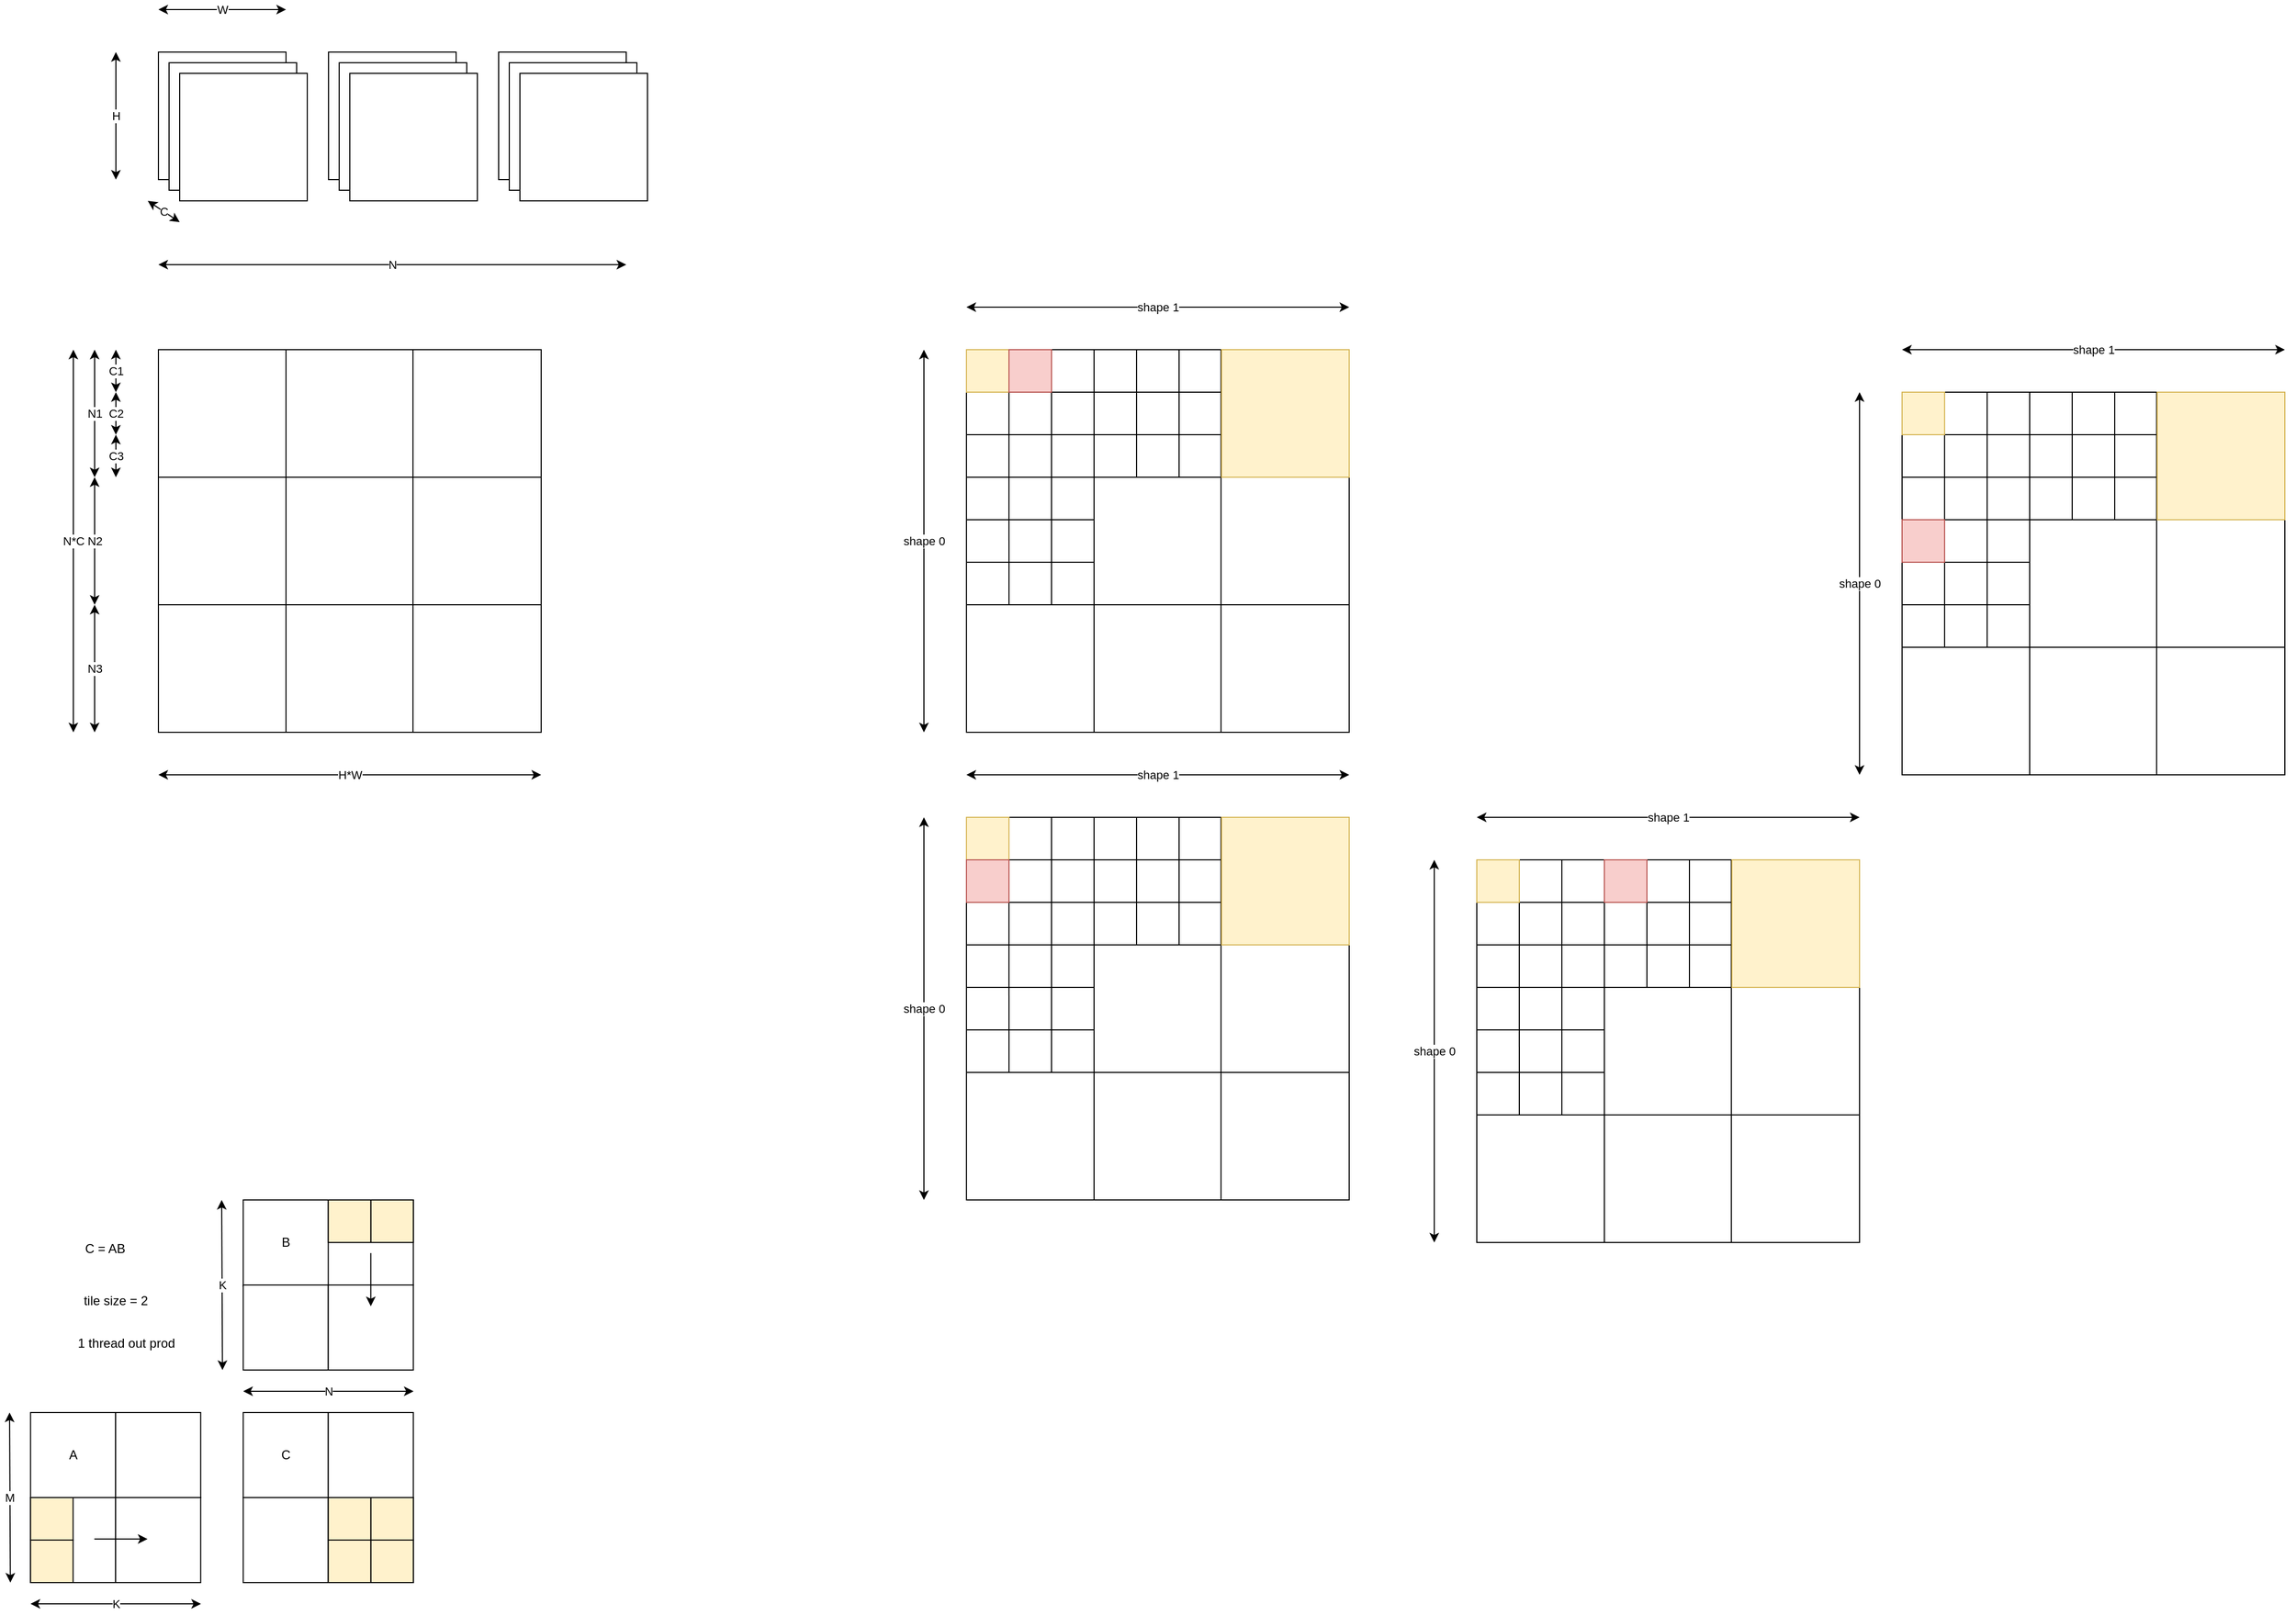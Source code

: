 <mxfile version="24.7.6">
  <diagram name="Page-1" id="Y0RpeH6Es4vmq0wVCik8">
    <mxGraphModel dx="1518" dy="708" grid="1" gridSize="10" guides="1" tooltips="1" connect="1" arrows="1" fold="1" page="1" pageScale="1" pageWidth="827" pageHeight="1169" math="0" shadow="0">
      <root>
        <mxCell id="0" />
        <mxCell id="1" parent="0" />
        <mxCell id="5gfJsL5LL4kJKm2D7V63-10" value="" style="rounded=0;whiteSpace=wrap;html=1;" parent="1" vertex="1">
          <mxGeometry x="160" y="120" width="120" height="120" as="geometry" />
        </mxCell>
        <mxCell id="5gfJsL5LL4kJKm2D7V63-11" value="" style="rounded=0;whiteSpace=wrap;html=1;" parent="1" vertex="1">
          <mxGeometry x="170" y="130" width="120" height="120" as="geometry" />
        </mxCell>
        <mxCell id="5gfJsL5LL4kJKm2D7V63-12" value="" style="rounded=0;whiteSpace=wrap;html=1;" parent="1" vertex="1">
          <mxGeometry x="180" y="140" width="120" height="120" as="geometry" />
        </mxCell>
        <mxCell id="5gfJsL5LL4kJKm2D7V63-13" value="" style="rounded=0;whiteSpace=wrap;html=1;" parent="1" vertex="1">
          <mxGeometry x="320" y="120" width="120" height="120" as="geometry" />
        </mxCell>
        <mxCell id="5gfJsL5LL4kJKm2D7V63-14" value="" style="rounded=0;whiteSpace=wrap;html=1;" parent="1" vertex="1">
          <mxGeometry x="330" y="130" width="120" height="120" as="geometry" />
        </mxCell>
        <mxCell id="5gfJsL5LL4kJKm2D7V63-15" value="" style="rounded=0;whiteSpace=wrap;html=1;" parent="1" vertex="1">
          <mxGeometry x="340" y="140" width="120" height="120" as="geometry" />
        </mxCell>
        <mxCell id="5gfJsL5LL4kJKm2D7V63-16" value="" style="rounded=0;whiteSpace=wrap;html=1;" parent="1" vertex="1">
          <mxGeometry x="480" y="120" width="120" height="120" as="geometry" />
        </mxCell>
        <mxCell id="5gfJsL5LL4kJKm2D7V63-17" value="" style="rounded=0;whiteSpace=wrap;html=1;" parent="1" vertex="1">
          <mxGeometry x="490" y="130" width="120" height="120" as="geometry" />
        </mxCell>
        <mxCell id="5gfJsL5LL4kJKm2D7V63-18" value="" style="rounded=0;whiteSpace=wrap;html=1;" parent="1" vertex="1">
          <mxGeometry x="500" y="140" width="120" height="120" as="geometry" />
        </mxCell>
        <mxCell id="5gfJsL5LL4kJKm2D7V63-19" value="N" style="endArrow=classic;startArrow=classic;html=1;rounded=0;" parent="1" edge="1">
          <mxGeometry width="50" height="50" relative="1" as="geometry">
            <mxPoint x="160" y="320" as="sourcePoint" />
            <mxPoint x="600" y="320" as="targetPoint" />
          </mxGeometry>
        </mxCell>
        <mxCell id="5gfJsL5LL4kJKm2D7V63-20" value="C" style="endArrow=classic;startArrow=classic;html=1;rounded=0;" parent="1" edge="1">
          <mxGeometry width="50" height="50" relative="1" as="geometry">
            <mxPoint x="180" y="280" as="sourcePoint" />
            <mxPoint x="150" y="260" as="targetPoint" />
          </mxGeometry>
        </mxCell>
        <mxCell id="5gfJsL5LL4kJKm2D7V63-21" value="H" style="endArrow=classic;startArrow=classic;html=1;rounded=0;" parent="1" edge="1">
          <mxGeometry width="50" height="50" relative="1" as="geometry">
            <mxPoint x="120" y="240" as="sourcePoint" />
            <mxPoint x="120" y="120" as="targetPoint" />
          </mxGeometry>
        </mxCell>
        <mxCell id="5gfJsL5LL4kJKm2D7V63-27" value="W" style="endArrow=classic;startArrow=classic;html=1;rounded=0;" parent="1" edge="1">
          <mxGeometry width="50" height="50" relative="1" as="geometry">
            <mxPoint x="160" y="80" as="sourcePoint" />
            <mxPoint x="280" y="80" as="targetPoint" />
          </mxGeometry>
        </mxCell>
        <mxCell id="5gfJsL5LL4kJKm2D7V63-29" value="" style="rounded=0;whiteSpace=wrap;html=1;" parent="1" vertex="1">
          <mxGeometry x="160" y="400" width="360" height="360" as="geometry" />
        </mxCell>
        <mxCell id="5gfJsL5LL4kJKm2D7V63-32" value="" style="endArrow=none;html=1;rounded=0;" parent="1" edge="1">
          <mxGeometry width="50" height="50" relative="1" as="geometry">
            <mxPoint x="280" y="760" as="sourcePoint" />
            <mxPoint x="280" y="400" as="targetPoint" />
          </mxGeometry>
        </mxCell>
        <mxCell id="5gfJsL5LL4kJKm2D7V63-33" value="" style="endArrow=none;html=1;rounded=0;" parent="1" edge="1">
          <mxGeometry width="50" height="50" relative="1" as="geometry">
            <mxPoint x="399.41" y="760" as="sourcePoint" />
            <mxPoint x="399.41" y="400" as="targetPoint" />
          </mxGeometry>
        </mxCell>
        <mxCell id="5gfJsL5LL4kJKm2D7V63-34" value="" style="endArrow=none;html=1;rounded=0;" parent="1" edge="1">
          <mxGeometry width="50" height="50" relative="1" as="geometry">
            <mxPoint x="160" y="520" as="sourcePoint" />
            <mxPoint x="520" y="520" as="targetPoint" />
          </mxGeometry>
        </mxCell>
        <mxCell id="5gfJsL5LL4kJKm2D7V63-35" value="" style="endArrow=none;html=1;rounded=0;" parent="1" edge="1">
          <mxGeometry width="50" height="50" relative="1" as="geometry">
            <mxPoint x="160" y="640" as="sourcePoint" />
            <mxPoint x="520" y="640" as="targetPoint" />
          </mxGeometry>
        </mxCell>
        <mxCell id="5gfJsL5LL4kJKm2D7V63-36" value="N*C" style="endArrow=classic;startArrow=classic;html=1;rounded=0;" parent="1" edge="1">
          <mxGeometry width="50" height="50" relative="1" as="geometry">
            <mxPoint x="80" y="760" as="sourcePoint" />
            <mxPoint x="80" y="400" as="targetPoint" />
          </mxGeometry>
        </mxCell>
        <mxCell id="5gfJsL5LL4kJKm2D7V63-38" value="H*W" style="endArrow=classic;startArrow=classic;html=1;rounded=0;" parent="1" edge="1">
          <mxGeometry width="50" height="50" relative="1" as="geometry">
            <mxPoint x="160" y="800" as="sourcePoint" />
            <mxPoint x="520" y="800" as="targetPoint" />
          </mxGeometry>
        </mxCell>
        <mxCell id="5gfJsL5LL4kJKm2D7V63-40" value="N1" style="endArrow=classic;startArrow=classic;html=1;rounded=0;" parent="1" edge="1">
          <mxGeometry width="50" height="50" relative="1" as="geometry">
            <mxPoint x="100" y="520" as="sourcePoint" />
            <mxPoint x="100" y="400" as="targetPoint" />
          </mxGeometry>
        </mxCell>
        <mxCell id="5gfJsL5LL4kJKm2D7V63-41" value="C1" style="endArrow=classic;startArrow=classic;html=1;rounded=0;" parent="1" edge="1">
          <mxGeometry width="50" height="50" relative="1" as="geometry">
            <mxPoint x="120" y="440" as="sourcePoint" />
            <mxPoint x="120" y="400" as="targetPoint" />
          </mxGeometry>
        </mxCell>
        <mxCell id="5gfJsL5LL4kJKm2D7V63-42" value="C2" style="endArrow=classic;startArrow=classic;html=1;rounded=0;" parent="1" edge="1">
          <mxGeometry width="50" height="50" relative="1" as="geometry">
            <mxPoint x="120" y="480" as="sourcePoint" />
            <mxPoint x="120" y="440" as="targetPoint" />
          </mxGeometry>
        </mxCell>
        <mxCell id="5gfJsL5LL4kJKm2D7V63-43" value="C3" style="endArrow=classic;startArrow=classic;html=1;rounded=0;" parent="1" edge="1">
          <mxGeometry width="50" height="50" relative="1" as="geometry">
            <mxPoint x="120" y="520" as="sourcePoint" />
            <mxPoint x="120" y="480" as="targetPoint" />
          </mxGeometry>
        </mxCell>
        <mxCell id="5gfJsL5LL4kJKm2D7V63-44" value="N2" style="endArrow=classic;startArrow=classic;html=1;rounded=0;" parent="1" edge="1">
          <mxGeometry width="50" height="50" relative="1" as="geometry">
            <mxPoint x="100" y="640" as="sourcePoint" />
            <mxPoint x="100" y="520" as="targetPoint" />
          </mxGeometry>
        </mxCell>
        <mxCell id="5gfJsL5LL4kJKm2D7V63-45" value="N3" style="endArrow=classic;startArrow=classic;html=1;rounded=0;" parent="1" edge="1">
          <mxGeometry width="50" height="50" relative="1" as="geometry">
            <mxPoint x="100" y="760" as="sourcePoint" />
            <mxPoint x="100" y="640" as="targetPoint" />
            <mxPoint as="offset" />
          </mxGeometry>
        </mxCell>
        <mxCell id="5LO4a_pjl5MqXzfJr9-C-6" value="" style="rounded=0;whiteSpace=wrap;html=1;" parent="1" vertex="1">
          <mxGeometry x="920" y="400" width="360" height="360" as="geometry" />
        </mxCell>
        <mxCell id="5LO4a_pjl5MqXzfJr9-C-7" value="" style="endArrow=none;html=1;rounded=0;" parent="1" edge="1">
          <mxGeometry width="50" height="50" relative="1" as="geometry">
            <mxPoint x="1040" y="760" as="sourcePoint" />
            <mxPoint x="1040" y="400" as="targetPoint" />
          </mxGeometry>
        </mxCell>
        <mxCell id="5LO4a_pjl5MqXzfJr9-C-8" value="" style="endArrow=none;html=1;rounded=0;" parent="1" edge="1">
          <mxGeometry width="50" height="50" relative="1" as="geometry">
            <mxPoint x="1159.41" y="760" as="sourcePoint" />
            <mxPoint x="1159.41" y="400" as="targetPoint" />
          </mxGeometry>
        </mxCell>
        <mxCell id="5LO4a_pjl5MqXzfJr9-C-9" value="" style="endArrow=none;html=1;rounded=0;" parent="1" edge="1">
          <mxGeometry width="50" height="50" relative="1" as="geometry">
            <mxPoint x="920" y="520" as="sourcePoint" />
            <mxPoint x="1280" y="520" as="targetPoint" />
          </mxGeometry>
        </mxCell>
        <mxCell id="5LO4a_pjl5MqXzfJr9-C-10" value="" style="endArrow=none;html=1;rounded=0;" parent="1" edge="1">
          <mxGeometry width="50" height="50" relative="1" as="geometry">
            <mxPoint x="920" y="640" as="sourcePoint" />
            <mxPoint x="1280" y="640" as="targetPoint" />
          </mxGeometry>
        </mxCell>
        <mxCell id="5LO4a_pjl5MqXzfJr9-C-11" value="" style="endArrow=none;html=1;rounded=0;" parent="1" edge="1">
          <mxGeometry width="50" height="50" relative="1" as="geometry">
            <mxPoint x="920" y="440" as="sourcePoint" />
            <mxPoint x="1160" y="440" as="targetPoint" />
          </mxGeometry>
        </mxCell>
        <mxCell id="5LO4a_pjl5MqXzfJr9-C-12" value="" style="endArrow=none;html=1;rounded=0;" parent="1" edge="1">
          <mxGeometry width="50" height="50" relative="1" as="geometry">
            <mxPoint x="920" y="480" as="sourcePoint" />
            <mxPoint x="1160" y="480" as="targetPoint" />
          </mxGeometry>
        </mxCell>
        <mxCell id="5LO4a_pjl5MqXzfJr9-C-13" value="" style="endArrow=none;html=1;rounded=0;exitX=0.111;exitY=-0.001;exitDx=0;exitDy=0;exitPerimeter=0;" parent="1" source="5LO4a_pjl5MqXzfJr9-C-6" edge="1">
          <mxGeometry width="50" height="50" relative="1" as="geometry">
            <mxPoint x="950" y="570" as="sourcePoint" />
            <mxPoint x="960" y="640" as="targetPoint" />
          </mxGeometry>
        </mxCell>
        <mxCell id="5LO4a_pjl5MqXzfJr9-C-14" value="" style="endArrow=none;html=1;rounded=0;exitX=0.111;exitY=-0.001;exitDx=0;exitDy=0;exitPerimeter=0;" parent="1" edge="1">
          <mxGeometry width="50" height="50" relative="1" as="geometry">
            <mxPoint x="1000" y="400" as="sourcePoint" />
            <mxPoint x="1000" y="640" as="targetPoint" />
          </mxGeometry>
        </mxCell>
        <mxCell id="5LO4a_pjl5MqXzfJr9-C-15" value="" style="endArrow=none;html=1;rounded=0;exitX=0.111;exitY=-0.001;exitDx=0;exitDy=0;exitPerimeter=0;" parent="1" edge="1">
          <mxGeometry width="50" height="50" relative="1" as="geometry">
            <mxPoint x="1080" y="400" as="sourcePoint" />
            <mxPoint x="1080" y="520" as="targetPoint" />
          </mxGeometry>
        </mxCell>
        <mxCell id="5LO4a_pjl5MqXzfJr9-C-16" value="" style="endArrow=none;html=1;rounded=0;exitX=0.111;exitY=-0.001;exitDx=0;exitDy=0;exitPerimeter=0;" parent="1" edge="1">
          <mxGeometry width="50" height="50" relative="1" as="geometry">
            <mxPoint x="1120" y="400" as="sourcePoint" />
            <mxPoint x="1120" y="520" as="targetPoint" />
          </mxGeometry>
        </mxCell>
        <mxCell id="5LO4a_pjl5MqXzfJr9-C-17" value="" style="endArrow=none;html=1;rounded=0;" parent="1" edge="1">
          <mxGeometry width="50" height="50" relative="1" as="geometry">
            <mxPoint x="920" y="560" as="sourcePoint" />
            <mxPoint x="1040" y="560" as="targetPoint" />
          </mxGeometry>
        </mxCell>
        <mxCell id="5LO4a_pjl5MqXzfJr9-C-18" value="" style="endArrow=none;html=1;rounded=0;" parent="1" edge="1">
          <mxGeometry width="50" height="50" relative="1" as="geometry">
            <mxPoint x="920" y="600" as="sourcePoint" />
            <mxPoint x="1040" y="600" as="targetPoint" />
          </mxGeometry>
        </mxCell>
        <mxCell id="5LO4a_pjl5MqXzfJr9-C-19" value="" style="rounded=0;whiteSpace=wrap;html=1;fillColor=#fff2cc;strokeColor=#d6b656;" parent="1" vertex="1">
          <mxGeometry x="1160" y="400" width="120" height="120" as="geometry" />
        </mxCell>
        <mxCell id="5LO4a_pjl5MqXzfJr9-C-20" value="shape 1" style="endArrow=classic;startArrow=classic;html=1;rounded=0;" parent="1" edge="1">
          <mxGeometry width="50" height="50" relative="1" as="geometry">
            <mxPoint x="920" y="360" as="sourcePoint" />
            <mxPoint x="1280" y="360" as="targetPoint" />
          </mxGeometry>
        </mxCell>
        <mxCell id="5LO4a_pjl5MqXzfJr9-C-21" value="shape 0" style="endArrow=classic;startArrow=classic;html=1;rounded=0;" parent="1" edge="1">
          <mxGeometry width="50" height="50" relative="1" as="geometry">
            <mxPoint x="880" y="760" as="sourcePoint" />
            <mxPoint x="880" y="400" as="targetPoint" />
          </mxGeometry>
        </mxCell>
        <mxCell id="5LO4a_pjl5MqXzfJr9-C-22" value="" style="rounded=0;whiteSpace=wrap;html=1;fillColor=#fff2cc;strokeColor=#d6b656;" parent="1" vertex="1">
          <mxGeometry x="920" y="400" width="40" height="40" as="geometry" />
        </mxCell>
        <mxCell id="5LO4a_pjl5MqXzfJr9-C-23" value="" style="rounded=0;whiteSpace=wrap;html=1;fillColor=#f8cecc;strokeColor=#b85450;" parent="1" vertex="1">
          <mxGeometry x="960" y="400" width="40" height="40" as="geometry" />
        </mxCell>
        <mxCell id="5LO4a_pjl5MqXzfJr9-C-25" value="" style="rounded=0;whiteSpace=wrap;html=1;" parent="1" vertex="1">
          <mxGeometry x="920" y="840" width="360" height="360" as="geometry" />
        </mxCell>
        <mxCell id="5LO4a_pjl5MqXzfJr9-C-26" value="" style="endArrow=none;html=1;rounded=0;" parent="1" edge="1">
          <mxGeometry width="50" height="50" relative="1" as="geometry">
            <mxPoint x="1040" y="1200" as="sourcePoint" />
            <mxPoint x="1040" y="840" as="targetPoint" />
          </mxGeometry>
        </mxCell>
        <mxCell id="5LO4a_pjl5MqXzfJr9-C-27" value="" style="endArrow=none;html=1;rounded=0;" parent="1" edge="1">
          <mxGeometry width="50" height="50" relative="1" as="geometry">
            <mxPoint x="1159.41" y="1200" as="sourcePoint" />
            <mxPoint x="1159.41" y="840" as="targetPoint" />
          </mxGeometry>
        </mxCell>
        <mxCell id="5LO4a_pjl5MqXzfJr9-C-28" value="" style="endArrow=none;html=1;rounded=0;" parent="1" edge="1">
          <mxGeometry width="50" height="50" relative="1" as="geometry">
            <mxPoint x="920" y="960" as="sourcePoint" />
            <mxPoint x="1280" y="960" as="targetPoint" />
          </mxGeometry>
        </mxCell>
        <mxCell id="5LO4a_pjl5MqXzfJr9-C-29" value="" style="endArrow=none;html=1;rounded=0;" parent="1" edge="1">
          <mxGeometry width="50" height="50" relative="1" as="geometry">
            <mxPoint x="920" y="1080" as="sourcePoint" />
            <mxPoint x="1280" y="1080" as="targetPoint" />
          </mxGeometry>
        </mxCell>
        <mxCell id="5LO4a_pjl5MqXzfJr9-C-30" value="" style="endArrow=none;html=1;rounded=0;" parent="1" edge="1">
          <mxGeometry width="50" height="50" relative="1" as="geometry">
            <mxPoint x="920" y="880" as="sourcePoint" />
            <mxPoint x="1160" y="880" as="targetPoint" />
          </mxGeometry>
        </mxCell>
        <mxCell id="5LO4a_pjl5MqXzfJr9-C-31" value="" style="endArrow=none;html=1;rounded=0;" parent="1" edge="1">
          <mxGeometry width="50" height="50" relative="1" as="geometry">
            <mxPoint x="920" y="920" as="sourcePoint" />
            <mxPoint x="1160" y="920" as="targetPoint" />
          </mxGeometry>
        </mxCell>
        <mxCell id="5LO4a_pjl5MqXzfJr9-C-32" value="" style="endArrow=none;html=1;rounded=0;exitX=0.111;exitY=-0.001;exitDx=0;exitDy=0;exitPerimeter=0;" parent="1" source="5LO4a_pjl5MqXzfJr9-C-25" edge="1">
          <mxGeometry width="50" height="50" relative="1" as="geometry">
            <mxPoint x="950" y="1010" as="sourcePoint" />
            <mxPoint x="960" y="1080" as="targetPoint" />
          </mxGeometry>
        </mxCell>
        <mxCell id="5LO4a_pjl5MqXzfJr9-C-33" value="" style="endArrow=none;html=1;rounded=0;exitX=0.111;exitY=-0.001;exitDx=0;exitDy=0;exitPerimeter=0;" parent="1" edge="1">
          <mxGeometry width="50" height="50" relative="1" as="geometry">
            <mxPoint x="1000" y="840" as="sourcePoint" />
            <mxPoint x="1000" y="1080" as="targetPoint" />
          </mxGeometry>
        </mxCell>
        <mxCell id="5LO4a_pjl5MqXzfJr9-C-34" value="" style="endArrow=none;html=1;rounded=0;exitX=0.111;exitY=-0.001;exitDx=0;exitDy=0;exitPerimeter=0;" parent="1" edge="1">
          <mxGeometry width="50" height="50" relative="1" as="geometry">
            <mxPoint x="1080" y="840" as="sourcePoint" />
            <mxPoint x="1080" y="960" as="targetPoint" />
          </mxGeometry>
        </mxCell>
        <mxCell id="5LO4a_pjl5MqXzfJr9-C-35" value="" style="endArrow=none;html=1;rounded=0;exitX=0.111;exitY=-0.001;exitDx=0;exitDy=0;exitPerimeter=0;" parent="1" edge="1">
          <mxGeometry width="50" height="50" relative="1" as="geometry">
            <mxPoint x="1120" y="840" as="sourcePoint" />
            <mxPoint x="1120" y="960" as="targetPoint" />
          </mxGeometry>
        </mxCell>
        <mxCell id="5LO4a_pjl5MqXzfJr9-C-36" value="" style="endArrow=none;html=1;rounded=0;" parent="1" edge="1">
          <mxGeometry width="50" height="50" relative="1" as="geometry">
            <mxPoint x="920" y="1000" as="sourcePoint" />
            <mxPoint x="1040" y="1000" as="targetPoint" />
          </mxGeometry>
        </mxCell>
        <mxCell id="5LO4a_pjl5MqXzfJr9-C-37" value="" style="endArrow=none;html=1;rounded=0;" parent="1" edge="1">
          <mxGeometry width="50" height="50" relative="1" as="geometry">
            <mxPoint x="920" y="1040" as="sourcePoint" />
            <mxPoint x="1040" y="1040" as="targetPoint" />
          </mxGeometry>
        </mxCell>
        <mxCell id="5LO4a_pjl5MqXzfJr9-C-38" value="" style="rounded=0;whiteSpace=wrap;html=1;fillColor=#fff2cc;strokeColor=#d6b656;" parent="1" vertex="1">
          <mxGeometry x="1160" y="840" width="120" height="120" as="geometry" />
        </mxCell>
        <mxCell id="5LO4a_pjl5MqXzfJr9-C-39" value="shape 1" style="endArrow=classic;startArrow=classic;html=1;rounded=0;" parent="1" edge="1">
          <mxGeometry width="50" height="50" relative="1" as="geometry">
            <mxPoint x="920" y="800" as="sourcePoint" />
            <mxPoint x="1280" y="800" as="targetPoint" />
          </mxGeometry>
        </mxCell>
        <mxCell id="5LO4a_pjl5MqXzfJr9-C-40" value="shape 0" style="endArrow=classic;startArrow=classic;html=1;rounded=0;" parent="1" edge="1">
          <mxGeometry width="50" height="50" relative="1" as="geometry">
            <mxPoint x="880" y="1200" as="sourcePoint" />
            <mxPoint x="880" y="840" as="targetPoint" />
          </mxGeometry>
        </mxCell>
        <mxCell id="5LO4a_pjl5MqXzfJr9-C-41" value="" style="rounded=0;whiteSpace=wrap;html=1;fillColor=#fff2cc;strokeColor=#d6b656;" parent="1" vertex="1">
          <mxGeometry x="920" y="840" width="40" height="40" as="geometry" />
        </mxCell>
        <mxCell id="5LO4a_pjl5MqXzfJr9-C-42" value="" style="rounded=0;whiteSpace=wrap;html=1;fillColor=#f8cecc;strokeColor=#b85450;" parent="1" vertex="1">
          <mxGeometry x="920" y="880" width="40" height="40" as="geometry" />
        </mxCell>
        <mxCell id="5LO4a_pjl5MqXzfJr9-C-45" value="" style="rounded=0;whiteSpace=wrap;html=1;" parent="1" vertex="1">
          <mxGeometry x="1400" y="880" width="360" height="360" as="geometry" />
        </mxCell>
        <mxCell id="5LO4a_pjl5MqXzfJr9-C-46" value="" style="endArrow=none;html=1;rounded=0;" parent="1" edge="1">
          <mxGeometry width="50" height="50" relative="1" as="geometry">
            <mxPoint x="1520" y="1240" as="sourcePoint" />
            <mxPoint x="1520" y="880" as="targetPoint" />
          </mxGeometry>
        </mxCell>
        <mxCell id="5LO4a_pjl5MqXzfJr9-C-47" value="" style="endArrow=none;html=1;rounded=0;" parent="1" edge="1">
          <mxGeometry width="50" height="50" relative="1" as="geometry">
            <mxPoint x="1639.41" y="1240" as="sourcePoint" />
            <mxPoint x="1639.41" y="880" as="targetPoint" />
          </mxGeometry>
        </mxCell>
        <mxCell id="5LO4a_pjl5MqXzfJr9-C-48" value="" style="endArrow=none;html=1;rounded=0;" parent="1" edge="1">
          <mxGeometry width="50" height="50" relative="1" as="geometry">
            <mxPoint x="1400" y="1000" as="sourcePoint" />
            <mxPoint x="1760" y="1000" as="targetPoint" />
          </mxGeometry>
        </mxCell>
        <mxCell id="5LO4a_pjl5MqXzfJr9-C-49" value="" style="endArrow=none;html=1;rounded=0;" parent="1" edge="1">
          <mxGeometry width="50" height="50" relative="1" as="geometry">
            <mxPoint x="1400" y="1120" as="sourcePoint" />
            <mxPoint x="1760" y="1120" as="targetPoint" />
          </mxGeometry>
        </mxCell>
        <mxCell id="5LO4a_pjl5MqXzfJr9-C-50" value="" style="endArrow=none;html=1;rounded=0;" parent="1" edge="1">
          <mxGeometry width="50" height="50" relative="1" as="geometry">
            <mxPoint x="1400" y="920" as="sourcePoint" />
            <mxPoint x="1640" y="920" as="targetPoint" />
          </mxGeometry>
        </mxCell>
        <mxCell id="5LO4a_pjl5MqXzfJr9-C-51" value="" style="endArrow=none;html=1;rounded=0;" parent="1" edge="1">
          <mxGeometry width="50" height="50" relative="1" as="geometry">
            <mxPoint x="1400" y="960" as="sourcePoint" />
            <mxPoint x="1640" y="960" as="targetPoint" />
          </mxGeometry>
        </mxCell>
        <mxCell id="5LO4a_pjl5MqXzfJr9-C-52" value="" style="endArrow=none;html=1;rounded=0;exitX=0.111;exitY=-0.001;exitDx=0;exitDy=0;exitPerimeter=0;" parent="1" source="5LO4a_pjl5MqXzfJr9-C-45" edge="1">
          <mxGeometry width="50" height="50" relative="1" as="geometry">
            <mxPoint x="1430" y="1050" as="sourcePoint" />
            <mxPoint x="1440" y="1120" as="targetPoint" />
          </mxGeometry>
        </mxCell>
        <mxCell id="5LO4a_pjl5MqXzfJr9-C-53" value="" style="endArrow=none;html=1;rounded=0;exitX=0.111;exitY=-0.001;exitDx=0;exitDy=0;exitPerimeter=0;" parent="1" edge="1">
          <mxGeometry width="50" height="50" relative="1" as="geometry">
            <mxPoint x="1480" y="880" as="sourcePoint" />
            <mxPoint x="1480" y="1120" as="targetPoint" />
          </mxGeometry>
        </mxCell>
        <mxCell id="5LO4a_pjl5MqXzfJr9-C-54" value="" style="endArrow=none;html=1;rounded=0;exitX=0.111;exitY=-0.001;exitDx=0;exitDy=0;exitPerimeter=0;" parent="1" edge="1">
          <mxGeometry width="50" height="50" relative="1" as="geometry">
            <mxPoint x="1560" y="880" as="sourcePoint" />
            <mxPoint x="1560" y="1000" as="targetPoint" />
          </mxGeometry>
        </mxCell>
        <mxCell id="5LO4a_pjl5MqXzfJr9-C-55" value="" style="endArrow=none;html=1;rounded=0;exitX=0.111;exitY=-0.001;exitDx=0;exitDy=0;exitPerimeter=0;" parent="1" edge="1">
          <mxGeometry width="50" height="50" relative="1" as="geometry">
            <mxPoint x="1600" y="880" as="sourcePoint" />
            <mxPoint x="1600" y="1000" as="targetPoint" />
          </mxGeometry>
        </mxCell>
        <mxCell id="5LO4a_pjl5MqXzfJr9-C-56" value="" style="endArrow=none;html=1;rounded=0;" parent="1" edge="1">
          <mxGeometry width="50" height="50" relative="1" as="geometry">
            <mxPoint x="1400" y="1040" as="sourcePoint" />
            <mxPoint x="1520" y="1040" as="targetPoint" />
          </mxGeometry>
        </mxCell>
        <mxCell id="5LO4a_pjl5MqXzfJr9-C-57" value="" style="endArrow=none;html=1;rounded=0;" parent="1" edge="1">
          <mxGeometry width="50" height="50" relative="1" as="geometry">
            <mxPoint x="1400" y="1080" as="sourcePoint" />
            <mxPoint x="1520" y="1080" as="targetPoint" />
          </mxGeometry>
        </mxCell>
        <mxCell id="5LO4a_pjl5MqXzfJr9-C-58" value="" style="rounded=0;whiteSpace=wrap;html=1;fillColor=#fff2cc;strokeColor=#d6b656;" parent="1" vertex="1">
          <mxGeometry x="1640" y="880" width="120" height="120" as="geometry" />
        </mxCell>
        <mxCell id="5LO4a_pjl5MqXzfJr9-C-59" value="shape 1" style="endArrow=classic;startArrow=classic;html=1;rounded=0;" parent="1" edge="1">
          <mxGeometry width="50" height="50" relative="1" as="geometry">
            <mxPoint x="1400" y="840" as="sourcePoint" />
            <mxPoint x="1760" y="840" as="targetPoint" />
          </mxGeometry>
        </mxCell>
        <mxCell id="5LO4a_pjl5MqXzfJr9-C-60" value="shape 0" style="endArrow=classic;startArrow=classic;html=1;rounded=0;" parent="1" edge="1">
          <mxGeometry width="50" height="50" relative="1" as="geometry">
            <mxPoint x="1360" y="1240" as="sourcePoint" />
            <mxPoint x="1360" y="880" as="targetPoint" />
          </mxGeometry>
        </mxCell>
        <mxCell id="5LO4a_pjl5MqXzfJr9-C-61" value="" style="rounded=0;whiteSpace=wrap;html=1;fillColor=#fff2cc;strokeColor=#d6b656;" parent="1" vertex="1">
          <mxGeometry x="1400" y="880" width="40" height="40" as="geometry" />
        </mxCell>
        <mxCell id="5LO4a_pjl5MqXzfJr9-C-62" value="" style="rounded=0;whiteSpace=wrap;html=1;fillColor=#f8cecc;strokeColor=#b85450;" parent="1" vertex="1">
          <mxGeometry x="1520" y="880" width="40" height="40" as="geometry" />
        </mxCell>
        <mxCell id="5LO4a_pjl5MqXzfJr9-C-83" value="" style="rounded=0;whiteSpace=wrap;html=1;" parent="1" vertex="1">
          <mxGeometry x="1800" y="440" width="360" height="360" as="geometry" />
        </mxCell>
        <mxCell id="5LO4a_pjl5MqXzfJr9-C-84" value="" style="endArrow=none;html=1;rounded=0;" parent="1" edge="1">
          <mxGeometry width="50" height="50" relative="1" as="geometry">
            <mxPoint x="1920" y="800" as="sourcePoint" />
            <mxPoint x="1920" y="440" as="targetPoint" />
          </mxGeometry>
        </mxCell>
        <mxCell id="5LO4a_pjl5MqXzfJr9-C-85" value="" style="endArrow=none;html=1;rounded=0;" parent="1" edge="1">
          <mxGeometry width="50" height="50" relative="1" as="geometry">
            <mxPoint x="2039.41" y="800" as="sourcePoint" />
            <mxPoint x="2039.41" y="440" as="targetPoint" />
          </mxGeometry>
        </mxCell>
        <mxCell id="5LO4a_pjl5MqXzfJr9-C-86" value="" style="endArrow=none;html=1;rounded=0;" parent="1" edge="1">
          <mxGeometry width="50" height="50" relative="1" as="geometry">
            <mxPoint x="1800" y="560" as="sourcePoint" />
            <mxPoint x="2160" y="560" as="targetPoint" />
          </mxGeometry>
        </mxCell>
        <mxCell id="5LO4a_pjl5MqXzfJr9-C-87" value="" style="endArrow=none;html=1;rounded=0;" parent="1" edge="1">
          <mxGeometry width="50" height="50" relative="1" as="geometry">
            <mxPoint x="1800" y="680" as="sourcePoint" />
            <mxPoint x="2160" y="680" as="targetPoint" />
          </mxGeometry>
        </mxCell>
        <mxCell id="5LO4a_pjl5MqXzfJr9-C-88" value="" style="endArrow=none;html=1;rounded=0;" parent="1" edge="1">
          <mxGeometry width="50" height="50" relative="1" as="geometry">
            <mxPoint x="1800" y="480" as="sourcePoint" />
            <mxPoint x="2040" y="480" as="targetPoint" />
          </mxGeometry>
        </mxCell>
        <mxCell id="5LO4a_pjl5MqXzfJr9-C-89" value="" style="endArrow=none;html=1;rounded=0;" parent="1" edge="1">
          <mxGeometry width="50" height="50" relative="1" as="geometry">
            <mxPoint x="1800" y="520" as="sourcePoint" />
            <mxPoint x="2040" y="520" as="targetPoint" />
          </mxGeometry>
        </mxCell>
        <mxCell id="5LO4a_pjl5MqXzfJr9-C-90" value="" style="endArrow=none;html=1;rounded=0;exitX=0.111;exitY=-0.001;exitDx=0;exitDy=0;exitPerimeter=0;" parent="1" source="5LO4a_pjl5MqXzfJr9-C-83" edge="1">
          <mxGeometry width="50" height="50" relative="1" as="geometry">
            <mxPoint x="1830" y="610" as="sourcePoint" />
            <mxPoint x="1840" y="680" as="targetPoint" />
          </mxGeometry>
        </mxCell>
        <mxCell id="5LO4a_pjl5MqXzfJr9-C-91" value="" style="endArrow=none;html=1;rounded=0;exitX=0.111;exitY=-0.001;exitDx=0;exitDy=0;exitPerimeter=0;" parent="1" edge="1">
          <mxGeometry width="50" height="50" relative="1" as="geometry">
            <mxPoint x="1880" y="440" as="sourcePoint" />
            <mxPoint x="1880" y="680" as="targetPoint" />
          </mxGeometry>
        </mxCell>
        <mxCell id="5LO4a_pjl5MqXzfJr9-C-92" value="" style="endArrow=none;html=1;rounded=0;exitX=0.111;exitY=-0.001;exitDx=0;exitDy=0;exitPerimeter=0;" parent="1" edge="1">
          <mxGeometry width="50" height="50" relative="1" as="geometry">
            <mxPoint x="1960" y="440" as="sourcePoint" />
            <mxPoint x="1960" y="560" as="targetPoint" />
          </mxGeometry>
        </mxCell>
        <mxCell id="5LO4a_pjl5MqXzfJr9-C-93" value="" style="endArrow=none;html=1;rounded=0;exitX=0.111;exitY=-0.001;exitDx=0;exitDy=0;exitPerimeter=0;" parent="1" edge="1">
          <mxGeometry width="50" height="50" relative="1" as="geometry">
            <mxPoint x="2000" y="440" as="sourcePoint" />
            <mxPoint x="2000" y="560" as="targetPoint" />
          </mxGeometry>
        </mxCell>
        <mxCell id="5LO4a_pjl5MqXzfJr9-C-94" value="" style="endArrow=none;html=1;rounded=0;" parent="1" edge="1">
          <mxGeometry width="50" height="50" relative="1" as="geometry">
            <mxPoint x="1800" y="600" as="sourcePoint" />
            <mxPoint x="1920" y="600" as="targetPoint" />
          </mxGeometry>
        </mxCell>
        <mxCell id="5LO4a_pjl5MqXzfJr9-C-95" value="" style="endArrow=none;html=1;rounded=0;" parent="1" edge="1">
          <mxGeometry width="50" height="50" relative="1" as="geometry">
            <mxPoint x="1800" y="640" as="sourcePoint" />
            <mxPoint x="1920" y="640" as="targetPoint" />
          </mxGeometry>
        </mxCell>
        <mxCell id="5LO4a_pjl5MqXzfJr9-C-96" value="" style="rounded=0;whiteSpace=wrap;html=1;fillColor=#fff2cc;strokeColor=#d6b656;" parent="1" vertex="1">
          <mxGeometry x="2040" y="440" width="120" height="120" as="geometry" />
        </mxCell>
        <mxCell id="5LO4a_pjl5MqXzfJr9-C-97" value="shape 1" style="endArrow=classic;startArrow=classic;html=1;rounded=0;" parent="1" edge="1">
          <mxGeometry width="50" height="50" relative="1" as="geometry">
            <mxPoint x="1800" y="400" as="sourcePoint" />
            <mxPoint x="2160" y="400" as="targetPoint" />
          </mxGeometry>
        </mxCell>
        <mxCell id="5LO4a_pjl5MqXzfJr9-C-98" value="shape 0" style="endArrow=classic;startArrow=classic;html=1;rounded=0;" parent="1" edge="1">
          <mxGeometry width="50" height="50" relative="1" as="geometry">
            <mxPoint x="1760" y="800" as="sourcePoint" />
            <mxPoint x="1760" y="440" as="targetPoint" />
          </mxGeometry>
        </mxCell>
        <mxCell id="5LO4a_pjl5MqXzfJr9-C-99" value="" style="rounded=0;whiteSpace=wrap;html=1;fillColor=#fff2cc;strokeColor=#d6b656;" parent="1" vertex="1">
          <mxGeometry x="1800" y="440" width="40" height="40" as="geometry" />
        </mxCell>
        <mxCell id="5LO4a_pjl5MqXzfJr9-C-100" value="" style="rounded=0;whiteSpace=wrap;html=1;fillColor=#f8cecc;strokeColor=#b85450;" parent="1" vertex="1">
          <mxGeometry x="1800" y="560" width="40" height="40" as="geometry" />
        </mxCell>
        <mxCell id="6vSg6GegdJbDkyeZJpWi-1" value="" style="whiteSpace=wrap;html=1;aspect=fixed;" vertex="1" parent="1">
          <mxGeometry x="239.75" y="1200" width="81" height="81" as="geometry" />
        </mxCell>
        <mxCell id="6vSg6GegdJbDkyeZJpWi-2" value="" style="whiteSpace=wrap;html=1;aspect=fixed;" vertex="1" parent="1">
          <mxGeometry x="319.75" y="1200" width="80" height="80" as="geometry" />
        </mxCell>
        <mxCell id="6vSg6GegdJbDkyeZJpWi-3" value="" style="whiteSpace=wrap;html=1;aspect=fixed;" vertex="1" parent="1">
          <mxGeometry x="239.75" y="1280" width="80" height="80" as="geometry" />
        </mxCell>
        <mxCell id="6vSg6GegdJbDkyeZJpWi-4" value="" style="whiteSpace=wrap;html=1;aspect=fixed;" vertex="1" parent="1">
          <mxGeometry x="319.75" y="1280" width="80" height="80" as="geometry" />
        </mxCell>
        <mxCell id="6vSg6GegdJbDkyeZJpWi-5" value="" style="whiteSpace=wrap;html=1;aspect=fixed;fontStyle=1;fillColor=#fff2cc;strokeColor=#000000;" vertex="1" parent="1">
          <mxGeometry x="359.75" y="1200" width="40" height="40" as="geometry" />
        </mxCell>
        <mxCell id="6vSg6GegdJbDkyeZJpWi-6" value="" style="whiteSpace=wrap;html=1;aspect=fixed;fontStyle=1;fillColor=#fff2cc;strokeColor=#000000;" vertex="1" parent="1">
          <mxGeometry x="319.75" y="1200" width="40" height="40" as="geometry" />
        </mxCell>
        <mxCell id="6vSg6GegdJbDkyeZJpWi-8" value="" style="whiteSpace=wrap;html=1;aspect=fixed;" vertex="1" parent="1">
          <mxGeometry x="39.75" y="1400" width="80" height="80" as="geometry" />
        </mxCell>
        <mxCell id="6vSg6GegdJbDkyeZJpWi-9" value="" style="whiteSpace=wrap;html=1;aspect=fixed;" vertex="1" parent="1">
          <mxGeometry x="119.75" y="1400" width="80" height="80" as="geometry" />
        </mxCell>
        <mxCell id="6vSg6GegdJbDkyeZJpWi-10" value="" style="whiteSpace=wrap;html=1;aspect=fixed;" vertex="1" parent="1">
          <mxGeometry x="39.75" y="1480" width="80" height="80" as="geometry" />
        </mxCell>
        <mxCell id="6vSg6GegdJbDkyeZJpWi-11" value="" style="whiteSpace=wrap;html=1;aspect=fixed;" vertex="1" parent="1">
          <mxGeometry x="119.75" y="1480" width="80" height="80" as="geometry" />
        </mxCell>
        <mxCell id="6vSg6GegdJbDkyeZJpWi-12" value="" style="whiteSpace=wrap;html=1;aspect=fixed;fontStyle=1;fillColor=#fff2cc;strokeColor=#000000;" vertex="1" parent="1">
          <mxGeometry x="39.75" y="1480" width="40" height="40" as="geometry" />
        </mxCell>
        <mxCell id="6vSg6GegdJbDkyeZJpWi-13" value="" style="whiteSpace=wrap;html=1;aspect=fixed;fontStyle=1;fillColor=#fff2cc;strokeColor=#000000;" vertex="1" parent="1">
          <mxGeometry x="39.75" y="1520" width="40" height="40" as="geometry" />
        </mxCell>
        <mxCell id="6vSg6GegdJbDkyeZJpWi-14" value="" style="whiteSpace=wrap;html=1;aspect=fixed;" vertex="1" parent="1">
          <mxGeometry x="239.75" y="1400" width="80" height="80" as="geometry" />
        </mxCell>
        <mxCell id="6vSg6GegdJbDkyeZJpWi-15" value="" style="whiteSpace=wrap;html=1;aspect=fixed;" vertex="1" parent="1">
          <mxGeometry x="319.75" y="1400" width="80" height="80" as="geometry" />
        </mxCell>
        <mxCell id="6vSg6GegdJbDkyeZJpWi-16" value="" style="whiteSpace=wrap;html=1;aspect=fixed;" vertex="1" parent="1">
          <mxGeometry x="239.75" y="1480" width="80" height="80" as="geometry" />
        </mxCell>
        <mxCell id="6vSg6GegdJbDkyeZJpWi-17" value="" style="whiteSpace=wrap;html=1;aspect=fixed;" vertex="1" parent="1">
          <mxGeometry x="319.75" y="1480" width="80" height="80" as="geometry" />
        </mxCell>
        <mxCell id="6vSg6GegdJbDkyeZJpWi-18" value="" style="whiteSpace=wrap;html=1;aspect=fixed;fontStyle=1;fillColor=#fff2cc;strokeColor=#000000;" vertex="1" parent="1">
          <mxGeometry x="359.75" y="1520" width="40" height="40" as="geometry" />
        </mxCell>
        <mxCell id="6vSg6GegdJbDkyeZJpWi-19" value="" style="whiteSpace=wrap;html=1;aspect=fixed;fontStyle=1;fillColor=#fff2cc;strokeColor=#000000;" vertex="1" parent="1">
          <mxGeometry x="359.75" y="1480" width="40" height="40" as="geometry" />
        </mxCell>
        <mxCell id="6vSg6GegdJbDkyeZJpWi-20" value="" style="whiteSpace=wrap;html=1;aspect=fixed;fontStyle=1;fillColor=#fff2cc;strokeColor=#000000;" vertex="1" parent="1">
          <mxGeometry x="319.75" y="1520" width="40" height="40" as="geometry" />
        </mxCell>
        <mxCell id="6vSg6GegdJbDkyeZJpWi-21" value="" style="whiteSpace=wrap;html=1;aspect=fixed;fontStyle=1;fillColor=#fff2cc;strokeColor=#000000;" vertex="1" parent="1">
          <mxGeometry x="319.75" y="1480" width="40" height="40" as="geometry" />
        </mxCell>
        <mxCell id="6vSg6GegdJbDkyeZJpWi-22" value="" style="endArrow=classic;html=1;rounded=0;" edge="1" parent="1">
          <mxGeometry width="50" height="50" relative="1" as="geometry">
            <mxPoint x="359.75" y="1250" as="sourcePoint" />
            <mxPoint x="359.75" y="1300" as="targetPoint" />
          </mxGeometry>
        </mxCell>
        <mxCell id="6vSg6GegdJbDkyeZJpWi-23" value="" style="endArrow=classic;html=1;rounded=0;" edge="1" parent="1">
          <mxGeometry width="50" height="50" relative="1" as="geometry">
            <mxPoint x="99.75" y="1519" as="sourcePoint" />
            <mxPoint x="149.75" y="1519" as="targetPoint" />
          </mxGeometry>
        </mxCell>
        <mxCell id="6vSg6GegdJbDkyeZJpWi-25" value="tile size = 2" style="text;strokeColor=none;align=center;fillColor=none;html=1;verticalAlign=middle;whiteSpace=wrap;rounded=0;" vertex="1" parent="1">
          <mxGeometry x="79.75" y="1280" width="80" height="30" as="geometry" />
        </mxCell>
        <mxCell id="6vSg6GegdJbDkyeZJpWi-26" value="1 thread out prod" style="text;strokeColor=none;align=center;fillColor=none;html=1;verticalAlign=middle;whiteSpace=wrap;rounded=0;" vertex="1" parent="1">
          <mxGeometry x="79.75" y="1320" width="100" height="30" as="geometry" />
        </mxCell>
        <mxCell id="6vSg6GegdJbDkyeZJpWi-28" value="C = AB" style="text;strokeColor=none;align=center;fillColor=none;html=1;verticalAlign=middle;whiteSpace=wrap;rounded=0;" vertex="1" parent="1">
          <mxGeometry x="79.75" y="1231" width="60" height="30" as="geometry" />
        </mxCell>
        <mxCell id="6vSg6GegdJbDkyeZJpWi-29" value="A" style="text;strokeColor=none;align=center;fillColor=none;html=1;verticalAlign=middle;whiteSpace=wrap;rounded=0;" vertex="1" parent="1">
          <mxGeometry x="49.75" y="1425" width="60" height="30" as="geometry" />
        </mxCell>
        <mxCell id="6vSg6GegdJbDkyeZJpWi-30" value="B" style="text;strokeColor=none;align=center;fillColor=none;html=1;verticalAlign=middle;whiteSpace=wrap;rounded=0;" vertex="1" parent="1">
          <mxGeometry x="249.75" y="1225" width="60" height="30" as="geometry" />
        </mxCell>
        <mxCell id="6vSg6GegdJbDkyeZJpWi-31" value="C" style="text;strokeColor=none;align=center;fillColor=none;html=1;verticalAlign=middle;whiteSpace=wrap;rounded=0;" vertex="1" parent="1">
          <mxGeometry x="249.75" y="1425" width="60" height="30" as="geometry" />
        </mxCell>
        <mxCell id="6vSg6GegdJbDkyeZJpWi-32" value="K" style="endArrow=classic;startArrow=classic;html=1;rounded=0;" edge="1" parent="1">
          <mxGeometry width="50" height="50" relative="1" as="geometry">
            <mxPoint x="220.25" y="1360" as="sourcePoint" />
            <mxPoint x="219.5" y="1200" as="targetPoint" />
          </mxGeometry>
        </mxCell>
        <mxCell id="6vSg6GegdJbDkyeZJpWi-35" value="M" style="endArrow=classic;startArrow=classic;html=1;rounded=0;" edge="1" parent="1">
          <mxGeometry width="50" height="50" relative="1" as="geometry">
            <mxPoint x="20.75" y="1560" as="sourcePoint" />
            <mxPoint x="20" y="1400" as="targetPoint" />
          </mxGeometry>
        </mxCell>
        <mxCell id="6vSg6GegdJbDkyeZJpWi-36" value="K" style="endArrow=classic;startArrow=classic;html=1;rounded=0;" edge="1" parent="1">
          <mxGeometry width="50" height="50" relative="1" as="geometry">
            <mxPoint x="200" y="1580" as="sourcePoint" />
            <mxPoint x="39.75" y="1580" as="targetPoint" />
          </mxGeometry>
        </mxCell>
        <mxCell id="6vSg6GegdJbDkyeZJpWi-37" value="N" style="endArrow=classic;startArrow=classic;html=1;rounded=0;" edge="1" parent="1">
          <mxGeometry width="50" height="50" relative="1" as="geometry">
            <mxPoint x="400" y="1380" as="sourcePoint" />
            <mxPoint x="239.75" y="1380" as="targetPoint" />
          </mxGeometry>
        </mxCell>
      </root>
    </mxGraphModel>
  </diagram>
</mxfile>
